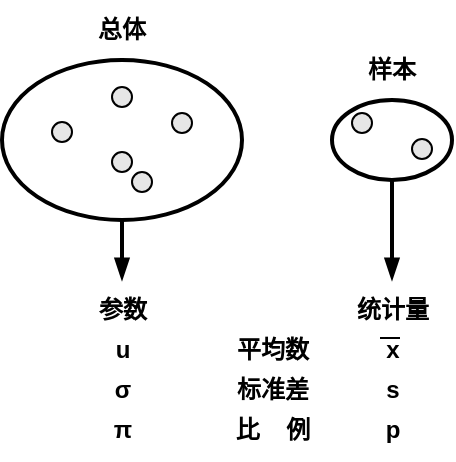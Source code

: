 <mxfile version="21.4.0" type="device" pages="2">
  <diagram name="总体样本参数统计量" id="iqyvhMQtdBq_X1_tKi7Q">
    <mxGraphModel dx="954" dy="663" grid="1" gridSize="10" guides="1" tooltips="1" connect="1" arrows="1" fold="1" page="1" pageScale="1" pageWidth="850" pageHeight="1100" math="0" shadow="0">
      <root>
        <mxCell id="0" />
        <mxCell id="1" parent="0" />
        <mxCell id="nG-sgMQBO-yh3-9H8Gpy-7" style="edgeStyle=orthogonalEdgeStyle;rounded=0;orthogonalLoop=1;jettySize=auto;html=1;exitX=0.5;exitY=1;exitDx=0;exitDy=0;endArrow=blockThin;endFill=1;strokeWidth=2;" edge="1" parent="1" source="nG-sgMQBO-yh3-9H8Gpy-1" target="nG-sgMQBO-yh3-9H8Gpy-5">
          <mxGeometry relative="1" as="geometry" />
        </mxCell>
        <mxCell id="nG-sgMQBO-yh3-9H8Gpy-1" value="" style="ellipse;whiteSpace=wrap;html=1;strokeWidth=2;" vertex="1" parent="1">
          <mxGeometry x="200" y="160" width="120" height="80" as="geometry" />
        </mxCell>
        <mxCell id="nG-sgMQBO-yh3-9H8Gpy-2" value="&lt;b&gt;总体&lt;/b&gt;" style="text;html=1;strokeColor=none;fillColor=none;align=center;verticalAlign=middle;whiteSpace=wrap;rounded=0;" vertex="1" parent="1">
          <mxGeometry x="230" y="130" width="60" height="30" as="geometry" />
        </mxCell>
        <mxCell id="nG-sgMQBO-yh3-9H8Gpy-8" style="edgeStyle=orthogonalEdgeStyle;shape=connector;rounded=0;orthogonalLoop=1;jettySize=auto;html=1;exitX=0.5;exitY=1;exitDx=0;exitDy=0;labelBackgroundColor=default;strokeColor=default;strokeWidth=2;fontFamily=Helvetica;fontSize=11;fontColor=default;endArrow=blockThin;endFill=1;" edge="1" parent="1" source="nG-sgMQBO-yh3-9H8Gpy-3" target="nG-sgMQBO-yh3-9H8Gpy-6">
          <mxGeometry relative="1" as="geometry" />
        </mxCell>
        <mxCell id="nG-sgMQBO-yh3-9H8Gpy-3" value="" style="ellipse;whiteSpace=wrap;html=1;strokeWidth=2;" vertex="1" parent="1">
          <mxGeometry x="365" y="180" width="60" height="40" as="geometry" />
        </mxCell>
        <mxCell id="nG-sgMQBO-yh3-9H8Gpy-4" value="&lt;b&gt;样本&lt;/b&gt;" style="text;html=1;strokeColor=none;fillColor=none;align=center;verticalAlign=middle;whiteSpace=wrap;rounded=0;" vertex="1" parent="1">
          <mxGeometry x="365" y="150" width="60" height="30" as="geometry" />
        </mxCell>
        <mxCell id="nG-sgMQBO-yh3-9H8Gpy-5" value="&lt;b&gt;参数&lt;/b&gt;" style="text;html=1;align=center;verticalAlign=middle;resizable=0;points=[];autosize=1;strokeColor=none;fillColor=none;" vertex="1" parent="1">
          <mxGeometry x="235" y="270" width="50" height="30" as="geometry" />
        </mxCell>
        <mxCell id="nG-sgMQBO-yh3-9H8Gpy-6" value="&lt;b&gt;统计量&lt;/b&gt;" style="text;html=1;align=center;verticalAlign=middle;resizable=0;points=[];autosize=1;strokeColor=none;fillColor=none;" vertex="1" parent="1">
          <mxGeometry x="365" y="270" width="60" height="30" as="geometry" />
        </mxCell>
        <mxCell id="nG-sgMQBO-yh3-9H8Gpy-9" value="&lt;b&gt;u&lt;/b&gt;" style="text;html=1;align=center;verticalAlign=middle;resizable=0;points=[];autosize=1;strokeColor=none;fillColor=none;" vertex="1" parent="1">
          <mxGeometry x="245" y="290" width="30" height="30" as="geometry" />
        </mxCell>
        <mxCell id="nG-sgMQBO-yh3-9H8Gpy-10" value="&lt;b&gt;平均数&lt;/b&gt;" style="text;html=1;align=center;verticalAlign=middle;resizable=0;points=[];autosize=1;strokeColor=none;fillColor=none;" vertex="1" parent="1">
          <mxGeometry x="305" y="290" width="60" height="30" as="geometry" />
        </mxCell>
        <mxCell id="nG-sgMQBO-yh3-9H8Gpy-11" value="&lt;b&gt;x&lt;/b&gt;" style="text;html=1;align=center;verticalAlign=middle;resizable=0;points=[];autosize=1;strokeColor=none;fillColor=none;" vertex="1" parent="1">
          <mxGeometry x="380" y="290" width="30" height="30" as="geometry" />
        </mxCell>
        <mxCell id="nG-sgMQBO-yh3-9H8Gpy-12" value="σ" style="text;html=1;align=center;verticalAlign=middle;resizable=0;points=[];autosize=1;strokeColor=none;fillColor=none;fontStyle=1" vertex="1" parent="1">
          <mxGeometry x="245" y="310" width="30" height="30" as="geometry" />
        </mxCell>
        <mxCell id="nG-sgMQBO-yh3-9H8Gpy-13" value="&lt;b&gt;标准差&lt;/b&gt;" style="text;html=1;align=center;verticalAlign=middle;resizable=0;points=[];autosize=1;strokeColor=none;fillColor=none;" vertex="1" parent="1">
          <mxGeometry x="305" y="310" width="60" height="30" as="geometry" />
        </mxCell>
        <mxCell id="nG-sgMQBO-yh3-9H8Gpy-14" value="&lt;b&gt;s&lt;/b&gt;" style="text;html=1;align=center;verticalAlign=middle;resizable=0;points=[];autosize=1;strokeColor=none;fillColor=none;" vertex="1" parent="1">
          <mxGeometry x="380" y="310" width="30" height="30" as="geometry" />
        </mxCell>
        <mxCell id="nG-sgMQBO-yh3-9H8Gpy-15" value="" style="endArrow=none;html=1;rounded=0;labelBackgroundColor=default;strokeColor=default;strokeWidth=1;fontFamily=Helvetica;fontSize=11;fontColor=default;shape=connector;" edge="1" parent="1">
          <mxGeometry width="50" height="50" relative="1" as="geometry">
            <mxPoint x="389" y="299" as="sourcePoint" />
            <mxPoint x="399" y="299" as="targetPoint" />
          </mxGeometry>
        </mxCell>
        <mxCell id="nG-sgMQBO-yh3-9H8Gpy-16" value="π" style="text;html=1;align=center;verticalAlign=middle;resizable=0;points=[];autosize=1;strokeColor=none;fillColor=none;fontStyle=1" vertex="1" parent="1">
          <mxGeometry x="245" y="330" width="30" height="30" as="geometry" />
        </mxCell>
        <mxCell id="nG-sgMQBO-yh3-9H8Gpy-17" value="&lt;b&gt;比&amp;nbsp; &amp;nbsp; 例&lt;/b&gt;" style="text;html=1;align=center;verticalAlign=middle;resizable=0;points=[];autosize=1;strokeColor=none;fillColor=none;" vertex="1" parent="1">
          <mxGeometry x="305" y="330" width="60" height="30" as="geometry" />
        </mxCell>
        <mxCell id="nG-sgMQBO-yh3-9H8Gpy-18" value="&lt;b&gt;p&lt;/b&gt;" style="text;html=1;align=center;verticalAlign=middle;resizable=0;points=[];autosize=1;strokeColor=none;fillColor=none;" vertex="1" parent="1">
          <mxGeometry x="380" y="330" width="30" height="30" as="geometry" />
        </mxCell>
        <mxCell id="nG-sgMQBO-yh3-9H8Gpy-20" value="" style="ellipse;whiteSpace=wrap;html=1;aspect=fixed;fontFamily=Helvetica;fontSize=11;fontColor=default;fillColor=#E6E6E6;" vertex="1" parent="1">
          <mxGeometry x="375" y="186.5" width="10" height="10" as="geometry" />
        </mxCell>
        <mxCell id="nG-sgMQBO-yh3-9H8Gpy-21" value="" style="ellipse;whiteSpace=wrap;html=1;aspect=fixed;fontFamily=Helvetica;fontSize=11;fontColor=default;fillColor=#E6E6E6;" vertex="1" parent="1">
          <mxGeometry x="225" y="191" width="10" height="10" as="geometry" />
        </mxCell>
        <mxCell id="nG-sgMQBO-yh3-9H8Gpy-22" value="" style="ellipse;whiteSpace=wrap;html=1;aspect=fixed;fontFamily=Helvetica;fontSize=11;fontColor=default;fillColor=#E6E6E6;" vertex="1" parent="1">
          <mxGeometry x="255" y="206" width="10" height="10" as="geometry" />
        </mxCell>
        <mxCell id="nG-sgMQBO-yh3-9H8Gpy-23" value="" style="ellipse;whiteSpace=wrap;html=1;aspect=fixed;fontFamily=Helvetica;fontSize=11;fontColor=default;fillColor=#E6E6E6;" vertex="1" parent="1">
          <mxGeometry x="265" y="216" width="10" height="10" as="geometry" />
        </mxCell>
        <mxCell id="nG-sgMQBO-yh3-9H8Gpy-25" value="" style="ellipse;whiteSpace=wrap;html=1;aspect=fixed;fontFamily=Helvetica;fontSize=11;fontColor=default;fillColor=#E6E6E6;" vertex="1" parent="1">
          <mxGeometry x="405" y="199.5" width="10" height="10" as="geometry" />
        </mxCell>
        <mxCell id="nG-sgMQBO-yh3-9H8Gpy-26" value="" style="ellipse;whiteSpace=wrap;html=1;aspect=fixed;fontFamily=Helvetica;fontSize=11;fontColor=default;fillColor=#E6E6E6;" vertex="1" parent="1">
          <mxGeometry x="255" y="173.5" width="10" height="10" as="geometry" />
        </mxCell>
        <mxCell id="nG-sgMQBO-yh3-9H8Gpy-27" value="" style="ellipse;whiteSpace=wrap;html=1;aspect=fixed;fontFamily=Helvetica;fontSize=11;fontColor=default;fillColor=#E6E6E6;" vertex="1" parent="1">
          <mxGeometry x="285" y="186.5" width="10" height="10" as="geometry" />
        </mxCell>
      </root>
    </mxGraphModel>
  </diagram>
  <diagram id="IP3JFnAJR5KSZkA7IXB1" name="Page-2">
    <mxGraphModel dx="954" dy="663" grid="1" gridSize="10" guides="1" tooltips="1" connect="1" arrows="1" fold="1" page="1" pageScale="1" pageWidth="850" pageHeight="1100" math="0" shadow="0">
      <root>
        <mxCell id="0" />
        <mxCell id="1" parent="0" />
      </root>
    </mxGraphModel>
  </diagram>
</mxfile>
